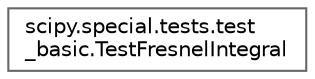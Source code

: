 digraph "Graphical Class Hierarchy"
{
 // LATEX_PDF_SIZE
  bgcolor="transparent";
  edge [fontname=Helvetica,fontsize=10,labelfontname=Helvetica,labelfontsize=10];
  node [fontname=Helvetica,fontsize=10,shape=box,height=0.2,width=0.4];
  rankdir="LR";
  Node0 [id="Node000000",label="scipy.special.tests.test\l_basic.TestFresnelIntegral",height=0.2,width=0.4,color="grey40", fillcolor="white", style="filled",URL="$df/d50/classscipy_1_1special_1_1tests_1_1test__basic_1_1TestFresnelIntegral.html",tooltip=" "];
}
